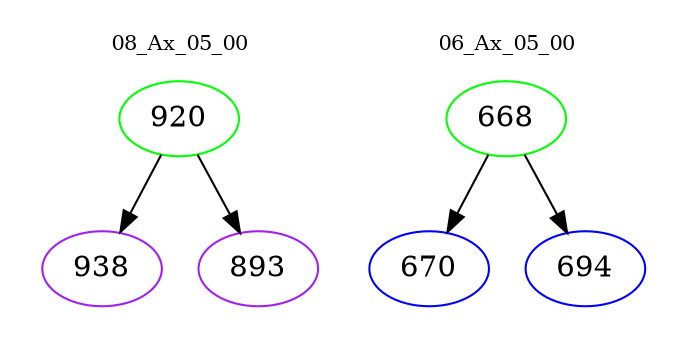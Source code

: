 digraph{
subgraph cluster_0 {
color = white
label = "08_Ax_05_00";
fontsize=10;
T0_920 [label="920", color="green"]
T0_920 -> T0_938 [color="black"]
T0_938 [label="938", color="purple"]
T0_920 -> T0_893 [color="black"]
T0_893 [label="893", color="purple"]
}
subgraph cluster_1 {
color = white
label = "06_Ax_05_00";
fontsize=10;
T1_668 [label="668", color="green"]
T1_668 -> T1_670 [color="black"]
T1_670 [label="670", color="blue"]
T1_668 -> T1_694 [color="black"]
T1_694 [label="694", color="blue"]
}
}

